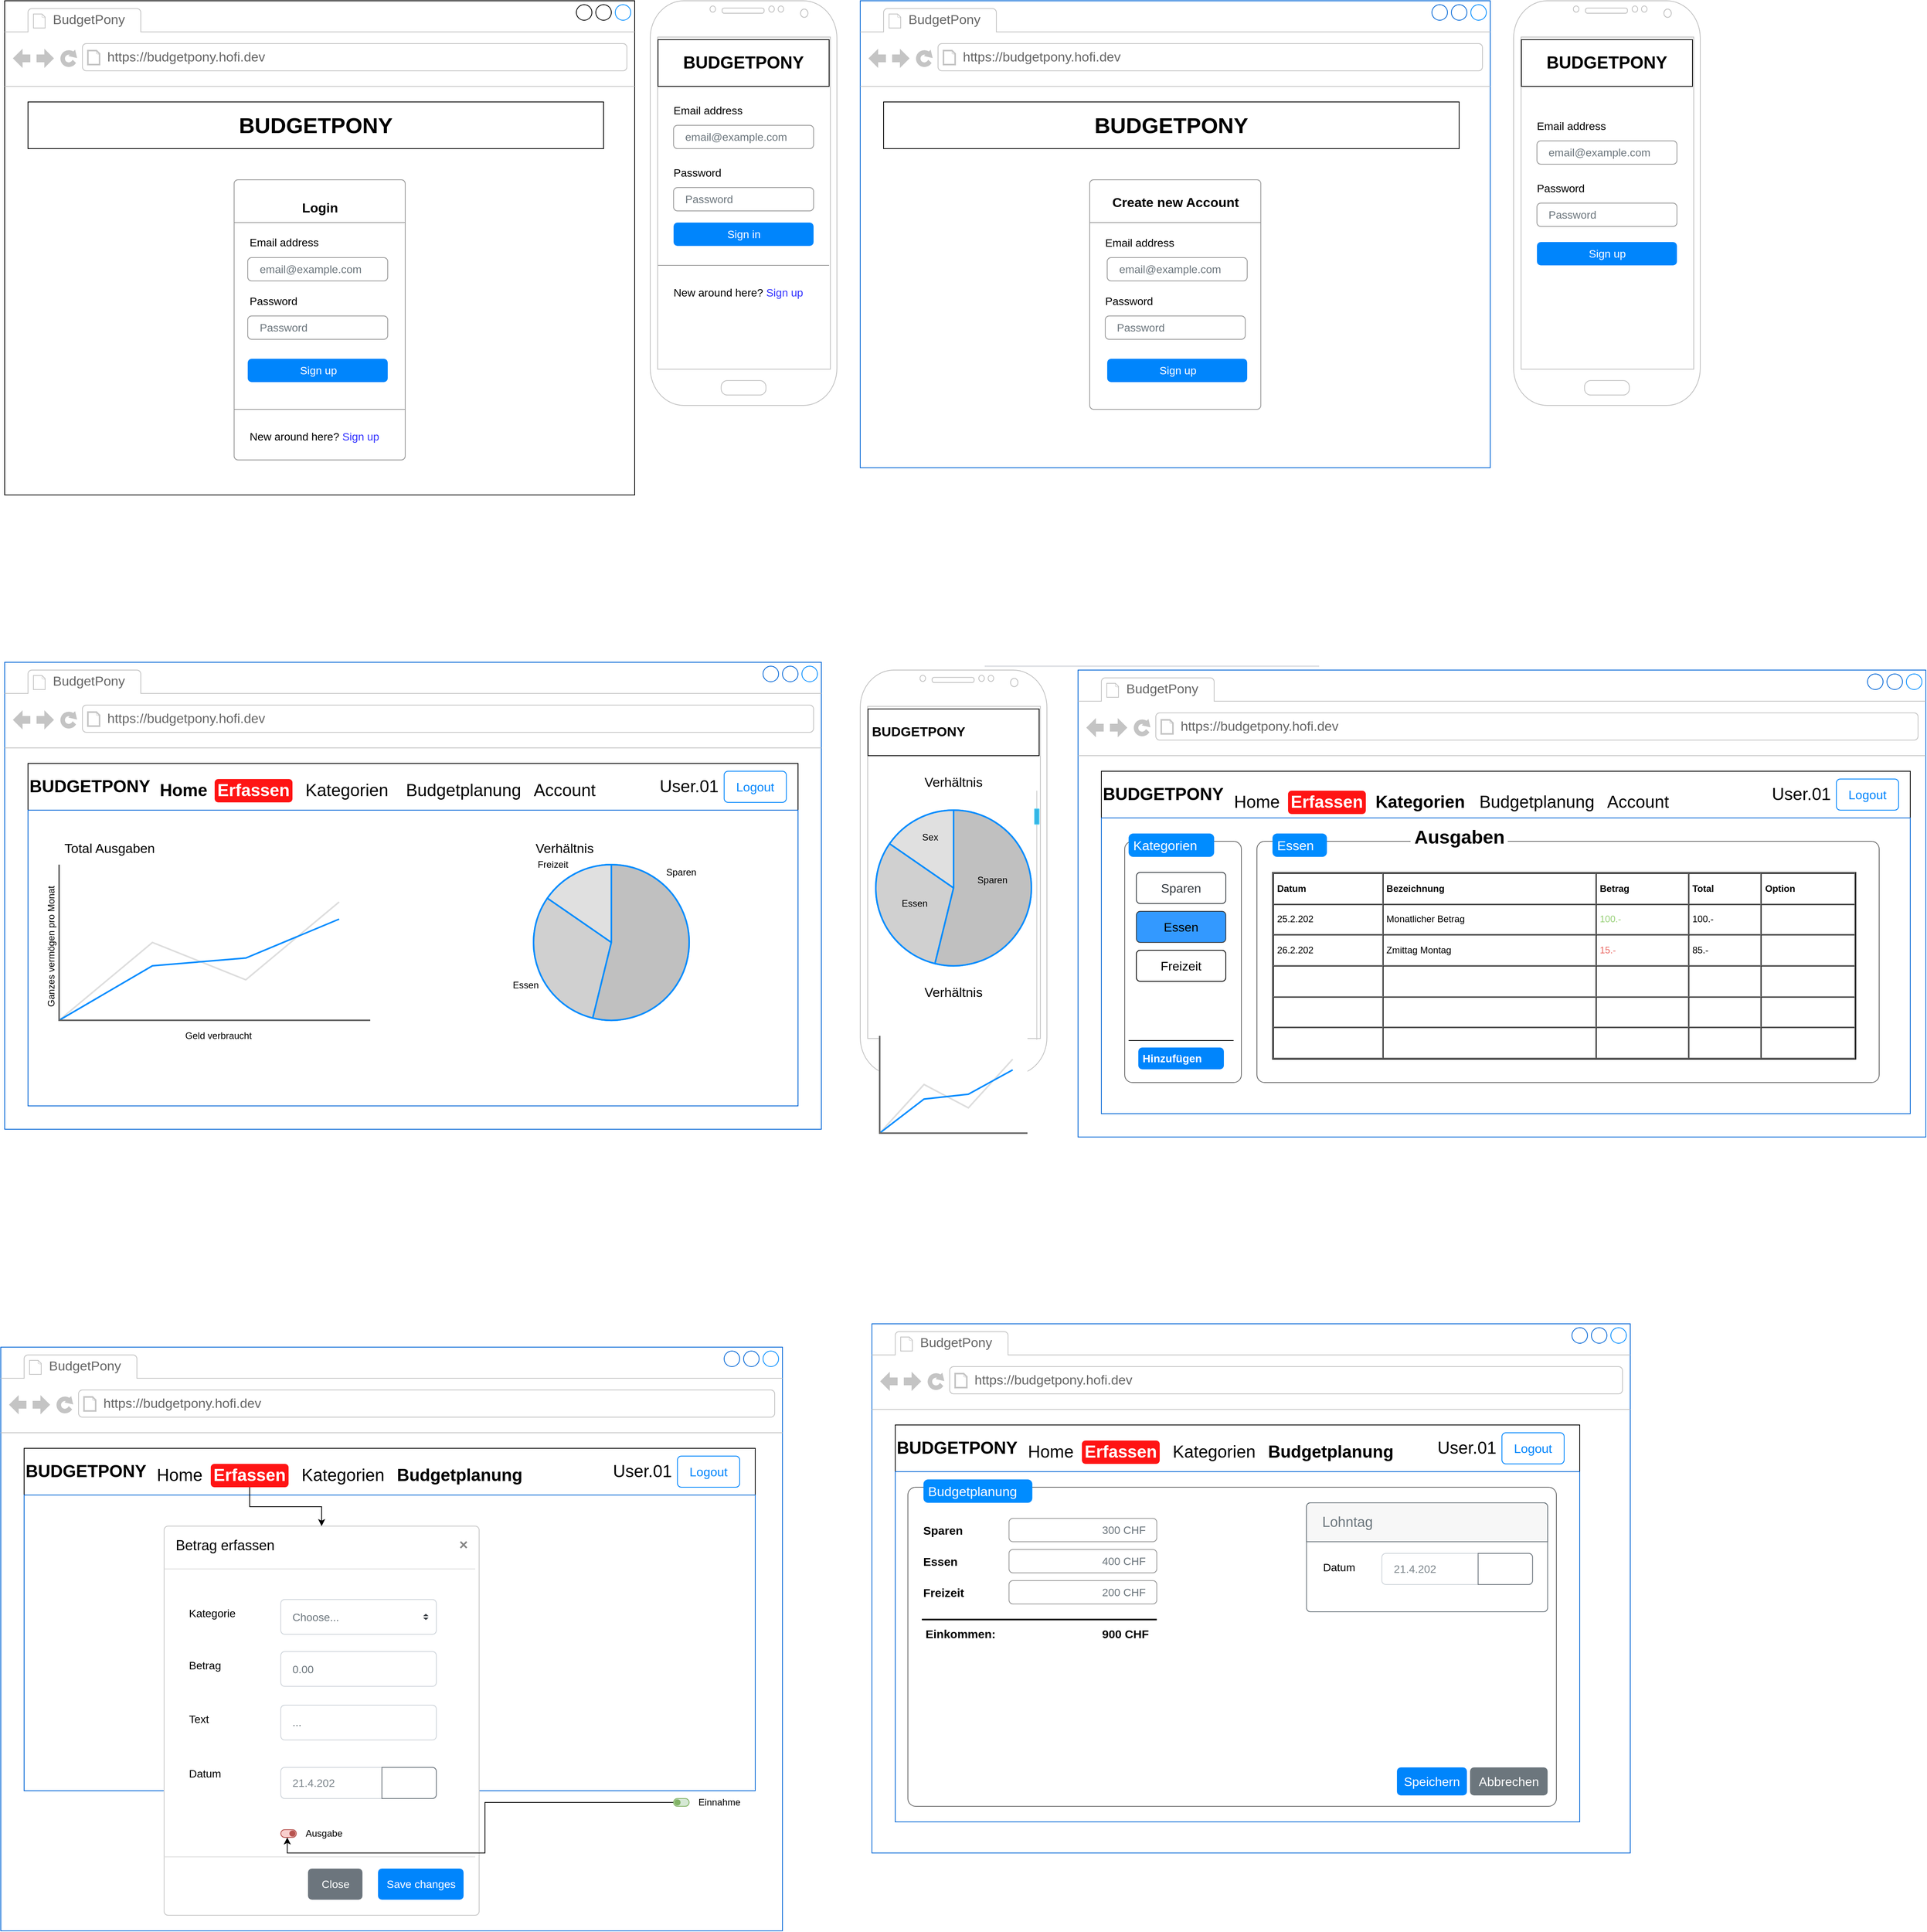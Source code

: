 <mxfile version="13.0.0" type="device"><diagram name="Page-1" id="03018318-947c-dd8e-b7a3-06fadd420f32"><mxGraphModel dx="2370" dy="1270" grid="1" gridSize="10" guides="1" tooltips="1" connect="1" arrows="1" fold="1" page="1" pageScale="1" pageWidth="1100" pageHeight="850" background="#ffffff" math="0" shadow="0"><root><mxCell id="0"/><mxCell id="1" parent="0"/><mxCell id="VhNIxR1jU9hphdMI_tLj-115" value="" style="rounded=0;whiteSpace=wrap;html=1;labelBackgroundColor=none;strokeColor=none;strokeWidth=1;fillColor=#ffffff;fontSize=17;fontColor=#FFFFFF;" parent="1" vertex="1"><mxGeometry x="1120" y="990" width="220" height="520" as="geometry"/></mxCell><mxCell id="1-Ii1eOhy0676T5bW0Jw-1" value="" style="strokeWidth=1;shadow=0;dashed=0;align=center;html=1;shape=mxgraph.mockup.containers.browserWindow;rSize=0;strokeColor=#000000;strokeColor2=#008cff;strokeColor3=#c4c4c4;mainText=,;recursiveResize=0;fillColor=none;" parent="1" vertex="1"><mxGeometry x="10" y="20" width="810" height="635" as="geometry"/></mxCell><mxCell id="1-Ii1eOhy0676T5bW0Jw-2" value="BudgetPony" style="strokeWidth=1;shadow=0;dashed=0;align=center;html=1;shape=mxgraph.mockup.containers.anchor;fontSize=17;fontColor=#666666;align=left;" parent="1-Ii1eOhy0676T5bW0Jw-1" vertex="1"><mxGeometry x="60" y="12" width="110" height="26" as="geometry"/></mxCell><mxCell id="1-Ii1eOhy0676T5bW0Jw-3" value="https://budgetpony.hofi.dev" style="strokeWidth=1;shadow=0;dashed=0;align=center;html=1;shape=mxgraph.mockup.containers.anchor;rSize=0;fontSize=17;fontColor=#666666;align=left;" parent="1-Ii1eOhy0676T5bW0Jw-1" vertex="1"><mxGeometry x="130" y="60" width="250" height="26" as="geometry"/></mxCell><mxCell id="1-Ii1eOhy0676T5bW0Jw-4" value="&lt;b&gt;&lt;font style=&quot;font-size: 28px&quot;&gt;BUDGETPONY&lt;/font&gt;&lt;/b&gt;" style="rounded=0;whiteSpace=wrap;html=1;" parent="1-Ii1eOhy0676T5bW0Jw-1" vertex="1"><mxGeometry x="30" y="130" width="740" height="60" as="geometry"/></mxCell><mxCell id="m0FrlB4uWdQRllzGkns8-26" value="" style="html=1;shadow=0;dashed=0;shape=mxgraph.bootstrap.rrect;rSize=5;fillColor=#ffffff;strokeColor=#999999;" parent="1-Ii1eOhy0676T5bW0Jw-1" vertex="1"><mxGeometry x="295" y="230" width="220" height="360" as="geometry"/></mxCell><mxCell id="m0FrlB4uWdQRllzGkns8-27" value="Email address" style="fillColor=none;strokeColor=none;align=left;spacing=20;fontSize=14;" parent="m0FrlB4uWdQRllzGkns8-26" vertex="1"><mxGeometry width="220" height="40" relative="1" as="geometry"><mxPoint y="59.32" as="offset"/></mxGeometry></mxCell><mxCell id="m0FrlB4uWdQRllzGkns8-28" value="email@example.com" style="html=1;shadow=0;dashed=0;shape=mxgraph.bootstrap.rrect;rSize=5;fillColor=none;strokeColor=#999999;align=left;spacing=15;fontSize=14;fontColor=#6C767D;" parent="m0FrlB4uWdQRllzGkns8-26" vertex="1"><mxGeometry width="180" height="30" relative="1" as="geometry"><mxPoint x="17.5" y="100" as="offset"/></mxGeometry></mxCell><mxCell id="m0FrlB4uWdQRllzGkns8-29" value="Password" style="fillColor=none;strokeColor=none;align=left;spacing=20;fontSize=14;" parent="m0FrlB4uWdQRllzGkns8-26" vertex="1"><mxGeometry width="220" height="40" relative="1" as="geometry"><mxPoint y="135" as="offset"/></mxGeometry></mxCell><mxCell id="m0FrlB4uWdQRllzGkns8-30" value="Password" style="html=1;shadow=0;dashed=0;shape=mxgraph.bootstrap.rrect;rSize=5;fillColor=none;strokeColor=#999999;align=left;spacing=15;fontSize=14;fontColor=#6C767D;" parent="m0FrlB4uWdQRllzGkns8-26" vertex="1"><mxGeometry width="180" height="30" relative="1" as="geometry"><mxPoint x="17.5" y="175" as="offset"/></mxGeometry></mxCell><mxCell id="m0FrlB4uWdQRllzGkns8-31" value="Sign up" style="html=1;shadow=0;dashed=0;shape=mxgraph.bootstrap.rrect;rSize=5;fillColor=#0085FC;strokeColor=none;align=center;fontSize=14;fontColor=#FFFFFF;" parent="m0FrlB4uWdQRllzGkns8-26" vertex="1"><mxGeometry width="180" height="30" relative="1" as="geometry"><mxPoint x="17.5" y="230" as="offset"/></mxGeometry></mxCell><mxCell id="m0FrlB4uWdQRllzGkns8-32" value="" style="shape=line;strokeColor=#999999;perimeter=none;resizeWidth=1;" parent="m0FrlB4uWdQRllzGkns8-26" vertex="1"><mxGeometry width="220" height="10" relative="1" as="geometry"><mxPoint y="50" as="offset"/></mxGeometry></mxCell><mxCell id="m0FrlB4uWdQRllzGkns8-33" value="&lt;b&gt;&lt;font style=&quot;font-size: 17px&quot;&gt;Login&lt;/font&gt;&lt;/b&gt;" style="text;html=1;strokeColor=none;fillColor=none;align=center;verticalAlign=middle;whiteSpace=wrap;rounded=0;" parent="m0FrlB4uWdQRllzGkns8-26" vertex="1"><mxGeometry x="22.5" y="12.203" width="175" height="48.814" as="geometry"/></mxCell><mxCell id="m0FrlB4uWdQRllzGkns8-34" value="" style="shape=line;strokeColor=#999999;perimeter=none;resizeWidth=1;" parent="m0FrlB4uWdQRllzGkns8-26" vertex="1"><mxGeometry y="290" width="220" height="10.0" as="geometry"><mxPoint y="225" as="offset"/></mxGeometry></mxCell><mxCell id="m0FrlB4uWdQRllzGkns8-38" value="New around here? &lt;font color=&quot;#3333ff&quot;&gt;Sign up&lt;/font&gt;" style="html=1;fillColor=none;strokeColor=none;align=left;spacing=20;fontSize=14;" parent="m0FrlB4uWdQRllzGkns8-26" vertex="1"><mxGeometry width="220" height="60" relative="1" as="geometry"><mxPoint y="300" as="offset"/></mxGeometry></mxCell><mxCell id="ps55uXrFZHVcX2Wm8qSD-21" value="" style="strokeWidth=1;shadow=0;dashed=0;align=center;html=1;shape=mxgraph.mockup.containers.browserWindow;rSize=0;strokeColor=#0366d6;strokeColor2=#008cff;strokeColor3=#c4c4c4;mainText=,;recursiveResize=0;" parent="1" vertex="1"><mxGeometry x="1110" y="20" width="810" height="600" as="geometry"/></mxCell><mxCell id="ps55uXrFZHVcX2Wm8qSD-22" value="BudgetPony" style="strokeWidth=1;shadow=0;dashed=0;align=center;html=1;shape=mxgraph.mockup.containers.anchor;fontSize=17;fontColor=#666666;align=left;" parent="ps55uXrFZHVcX2Wm8qSD-21" vertex="1"><mxGeometry x="60" y="12" width="110" height="26" as="geometry"/></mxCell><mxCell id="ps55uXrFZHVcX2Wm8qSD-23" value="https://budgetpony.hofi.dev" style="strokeWidth=1;shadow=0;dashed=0;align=center;html=1;shape=mxgraph.mockup.containers.anchor;rSize=0;fontSize=17;fontColor=#666666;align=left;" parent="ps55uXrFZHVcX2Wm8qSD-21" vertex="1"><mxGeometry x="130" y="60" width="250" height="26" as="geometry"/></mxCell><mxCell id="ps55uXrFZHVcX2Wm8qSD-24" value="&lt;b&gt;&lt;font style=&quot;font-size: 28px&quot;&gt;BUDGETPONY&lt;/font&gt;&lt;/b&gt;" style="rounded=0;whiteSpace=wrap;html=1;" parent="ps55uXrFZHVcX2Wm8qSD-21" vertex="1"><mxGeometry x="30" y="130" width="740" height="60" as="geometry"/></mxCell><mxCell id="ps55uXrFZHVcX2Wm8qSD-25" value="" style="html=1;shadow=0;dashed=0;shape=mxgraph.bootstrap.rrect;rSize=5;fillColor=#ffffff;strokeColor=#999999;" parent="ps55uXrFZHVcX2Wm8qSD-21" vertex="1"><mxGeometry x="295" y="230" width="220" height="295" as="geometry"/></mxCell><mxCell id="ps55uXrFZHVcX2Wm8qSD-26" value="Email address" style="fillColor=none;strokeColor=none;align=left;spacing=20;fontSize=14;" parent="ps55uXrFZHVcX2Wm8qSD-25" vertex="1"><mxGeometry width="220" height="40" relative="1" as="geometry"><mxPoint y="60" as="offset"/></mxGeometry></mxCell><mxCell id="ps55uXrFZHVcX2Wm8qSD-27" value="email@example.com" style="html=1;shadow=0;dashed=0;shape=mxgraph.bootstrap.rrect;rSize=5;fillColor=none;strokeColor=#999999;align=left;spacing=15;fontSize=14;fontColor=#6C767D;" parent="ps55uXrFZHVcX2Wm8qSD-25" vertex="1"><mxGeometry width="180" height="30" relative="1" as="geometry"><mxPoint x="22.5" y="100" as="offset"/></mxGeometry></mxCell><mxCell id="ps55uXrFZHVcX2Wm8qSD-28" value="Password" style="fillColor=none;strokeColor=none;align=left;spacing=20;fontSize=14;" parent="ps55uXrFZHVcX2Wm8qSD-25" vertex="1"><mxGeometry width="220" height="40" relative="1" as="geometry"><mxPoint y="135" as="offset"/></mxGeometry></mxCell><mxCell id="ps55uXrFZHVcX2Wm8qSD-29" value="Password" style="html=1;shadow=0;dashed=0;shape=mxgraph.bootstrap.rrect;rSize=5;fillColor=none;strokeColor=#999999;align=left;spacing=15;fontSize=14;fontColor=#6C767D;" parent="ps55uXrFZHVcX2Wm8qSD-25" vertex="1"><mxGeometry width="180" height="30" relative="1" as="geometry"><mxPoint x="20" y="175" as="offset"/></mxGeometry></mxCell><mxCell id="ps55uXrFZHVcX2Wm8qSD-30" value="Sign up" style="html=1;shadow=0;dashed=0;shape=mxgraph.bootstrap.rrect;rSize=5;fillColor=#0085FC;strokeColor=none;align=center;fontSize=14;fontColor=#FFFFFF;" parent="ps55uXrFZHVcX2Wm8qSD-25" vertex="1"><mxGeometry width="180" height="30" relative="1" as="geometry"><mxPoint x="22.5" y="230" as="offset"/></mxGeometry></mxCell><mxCell id="ps55uXrFZHVcX2Wm8qSD-31" value="" style="shape=line;strokeColor=#999999;perimeter=none;resizeWidth=1;" parent="ps55uXrFZHVcX2Wm8qSD-25" vertex="1"><mxGeometry width="220" height="10" relative="1" as="geometry"><mxPoint y="50" as="offset"/></mxGeometry></mxCell><mxCell id="ps55uXrFZHVcX2Wm8qSD-41" value="&lt;b&gt;&lt;font style=&quot;font-size: 17px&quot;&gt;Create new Account&lt;/font&gt;&lt;/b&gt;" style="text;html=1;strokeColor=none;fillColor=none;align=center;verticalAlign=middle;whiteSpace=wrap;rounded=0;" parent="ps55uXrFZHVcX2Wm8qSD-25" vertex="1"><mxGeometry x="22.5" y="10" width="175" height="40" as="geometry"/></mxCell><mxCell id="m0FrlB4uWdQRllzGkns8-2" value="" style="verticalLabelPosition=bottom;verticalAlign=top;html=1;shadow=0;dashed=0;strokeWidth=1;shape=mxgraph.android.phone2;strokeColor=#c0c0c0;" parent="1" vertex="1"><mxGeometry x="840" y="20" width="240" height="520" as="geometry"/></mxCell><mxCell id="m0FrlB4uWdQRllzGkns8-3" value="" style="html=1;shadow=0;dashed=0;shape=mxgraph.bootstrap.rrect;rSize=5;fillColor=none;strokeColor=none;" parent="1" vertex="1"><mxGeometry x="850" y="130" width="220" height="295" as="geometry"/></mxCell><mxCell id="m0FrlB4uWdQRllzGkns8-4" value="Email address" style="fillColor=none;strokeColor=none;align=left;spacing=20;fontSize=14;" parent="m0FrlB4uWdQRllzGkns8-3" vertex="1"><mxGeometry width="220" height="40" relative="1" as="geometry"><mxPoint y="10" as="offset"/></mxGeometry></mxCell><mxCell id="m0FrlB4uWdQRllzGkns8-5" value="email@example.com" style="html=1;shadow=0;dashed=0;shape=mxgraph.bootstrap.rrect;rSize=5;fillColor=none;strokeColor=#999999;align=left;spacing=15;fontSize=14;fontColor=#6C767D;" parent="m0FrlB4uWdQRllzGkns8-3" vertex="1"><mxGeometry width="180" height="30" relative="1" as="geometry"><mxPoint x="20" y="50" as="offset"/></mxGeometry></mxCell><mxCell id="m0FrlB4uWdQRllzGkns8-6" value="Password" style="fillColor=none;strokeColor=none;align=left;spacing=20;fontSize=14;" parent="m0FrlB4uWdQRllzGkns8-3" vertex="1"><mxGeometry width="220" height="40" relative="1" as="geometry"><mxPoint y="90" as="offset"/></mxGeometry></mxCell><mxCell id="m0FrlB4uWdQRllzGkns8-7" value="Password" style="html=1;shadow=0;dashed=0;shape=mxgraph.bootstrap.rrect;rSize=5;fillColor=none;strokeColor=#999999;align=left;spacing=15;fontSize=14;fontColor=#6C767D;" parent="m0FrlB4uWdQRllzGkns8-3" vertex="1"><mxGeometry width="180" height="30" relative="1" as="geometry"><mxPoint x="20" y="130" as="offset"/></mxGeometry></mxCell><mxCell id="m0FrlB4uWdQRllzGkns8-8" value="Sign in" style="html=1;shadow=0;dashed=0;shape=mxgraph.bootstrap.rrect;rSize=5;fillColor=#0085FC;strokeColor=none;align=center;fontSize=14;fontColor=#FFFFFF;" parent="m0FrlB4uWdQRllzGkns8-3" vertex="1"><mxGeometry width="180" height="30" relative="1" as="geometry"><mxPoint x="20" y="175" as="offset"/></mxGeometry></mxCell><mxCell id="m0FrlB4uWdQRllzGkns8-9" value="" style="shape=line;strokeColor=#999999;perimeter=none;resizeWidth=1;" parent="m0FrlB4uWdQRllzGkns8-3" vertex="1"><mxGeometry width="220" height="10" relative="1" as="geometry"><mxPoint y="225" as="offset"/></mxGeometry></mxCell><mxCell id="m0FrlB4uWdQRllzGkns8-10" value="New around here? &lt;font color=&quot;#3333ff&quot;&gt;Sign up&lt;/font&gt;" style="html=1;fillColor=none;strokeColor=none;align=left;spacing=20;fontSize=14;" parent="m0FrlB4uWdQRllzGkns8-3" vertex="1"><mxGeometry width="220" height="60" relative="1" as="geometry"><mxPoint y="235" as="offset"/></mxGeometry></mxCell><mxCell id="m0FrlB4uWdQRllzGkns8-11" value="&lt;b style=&quot;font-size: 22px;&quot;&gt;&lt;font style=&quot;font-size: 22px;&quot;&gt;BUDGETPONY&lt;/font&gt;&lt;/b&gt;" style="rounded=0;whiteSpace=wrap;html=1;fontSize=22;" parent="1" vertex="1"><mxGeometry x="850" y="70" width="220" height="60" as="geometry"/></mxCell><mxCell id="m0FrlB4uWdQRllzGkns8-12" value="" style="verticalLabelPosition=bottom;verticalAlign=top;html=1;shadow=0;dashed=0;strokeWidth=1;shape=mxgraph.android.phone2;strokeColor=#c0c0c0;" parent="1" vertex="1"><mxGeometry x="1950" y="20" width="240" height="520" as="geometry"/></mxCell><mxCell id="m0FrlB4uWdQRllzGkns8-13" value="" style="html=1;shadow=0;dashed=0;shape=mxgraph.bootstrap.rrect;rSize=5;fillColor=none;strokeColor=none;" parent="1" vertex="1"><mxGeometry x="1960" y="150" width="220" height="295" as="geometry"/></mxCell><mxCell id="m0FrlB4uWdQRllzGkns8-14" value="Email address" style="fillColor=none;strokeColor=none;align=left;spacing=20;fontSize=14;" parent="m0FrlB4uWdQRllzGkns8-13" vertex="1"><mxGeometry width="220" height="40" relative="1" as="geometry"><mxPoint y="10" as="offset"/></mxGeometry></mxCell><mxCell id="m0FrlB4uWdQRllzGkns8-15" value="email@example.com" style="html=1;shadow=0;dashed=0;shape=mxgraph.bootstrap.rrect;rSize=5;fillColor=none;strokeColor=#999999;align=left;spacing=15;fontSize=14;fontColor=#6C767D;" parent="m0FrlB4uWdQRllzGkns8-13" vertex="1"><mxGeometry width="180" height="30" relative="1" as="geometry"><mxPoint x="20" y="50" as="offset"/></mxGeometry></mxCell><mxCell id="m0FrlB4uWdQRllzGkns8-16" value="Password" style="fillColor=none;strokeColor=none;align=left;spacing=20;fontSize=14;" parent="m0FrlB4uWdQRllzGkns8-13" vertex="1"><mxGeometry width="220" height="40" relative="1" as="geometry"><mxPoint y="90" as="offset"/></mxGeometry></mxCell><mxCell id="m0FrlB4uWdQRllzGkns8-17" value="Password" style="html=1;shadow=0;dashed=0;shape=mxgraph.bootstrap.rrect;rSize=5;fillColor=none;strokeColor=#999999;align=left;spacing=15;fontSize=14;fontColor=#6C767D;" parent="m0FrlB4uWdQRllzGkns8-13" vertex="1"><mxGeometry width="180" height="30" relative="1" as="geometry"><mxPoint x="20" y="130" as="offset"/></mxGeometry></mxCell><mxCell id="m0FrlB4uWdQRllzGkns8-22" value="Sign up" style="html=1;shadow=0;dashed=0;shape=mxgraph.bootstrap.rrect;rSize=5;fillColor=#0085FC;strokeColor=none;align=center;fontSize=14;fontColor=#FFFFFF;" parent="m0FrlB4uWdQRllzGkns8-13" vertex="1"><mxGeometry width="180" height="30" relative="1" as="geometry"><mxPoint x="20" y="180" as="offset"/></mxGeometry></mxCell><mxCell id="m0FrlB4uWdQRllzGkns8-21" value="&lt;b style=&quot;font-size: 22px;&quot;&gt;&lt;font style=&quot;font-size: 22px;&quot;&gt;BUDGETPONY&lt;/font&gt;&lt;/b&gt;" style="rounded=0;whiteSpace=wrap;html=1;fontSize=22;" parent="1" vertex="1"><mxGeometry x="1960" y="70" width="220" height="60" as="geometry"/></mxCell><mxCell id="ps55uXrFZHVcX2Wm8qSD-54" value="" style="strokeWidth=1;shadow=0;dashed=0;align=right;html=1;shape=mxgraph.mockup.containers.browserWindow;rSize=0;strokeColor=#0366d6;strokeColor2=#008cff;strokeColor3=#c4c4c4;mainText=,;recursiveResize=0;labelPosition=left;verticalLabelPosition=middle;verticalAlign=middle;" parent="1" vertex="1"><mxGeometry x="10" y="870" width="1050" height="600" as="geometry"/></mxCell><mxCell id="ps55uXrFZHVcX2Wm8qSD-55" value="BudgetPony" style="strokeWidth=1;shadow=0;dashed=0;align=center;html=1;shape=mxgraph.mockup.containers.anchor;fontSize=17;fontColor=#666666;align=left;" parent="ps55uXrFZHVcX2Wm8qSD-54" vertex="1"><mxGeometry x="60" y="12" width="110" height="26" as="geometry"/></mxCell><mxCell id="ps55uXrFZHVcX2Wm8qSD-56" value="https://budgetpony.hofi.dev" style="strokeWidth=1;shadow=0;dashed=0;align=center;html=1;shape=mxgraph.mockup.containers.anchor;rSize=0;fontSize=17;fontColor=#666666;align=left;" parent="ps55uXrFZHVcX2Wm8qSD-54" vertex="1"><mxGeometry x="130" y="60" width="250" height="26" as="geometry"/></mxCell><mxCell id="ps55uXrFZHVcX2Wm8qSD-57" value="&lt;b style=&quot;font-size: 22px&quot;&gt;BUDGETPONY&lt;/b&gt;" style="rounded=0;whiteSpace=wrap;html=1;align=left;" parent="ps55uXrFZHVcX2Wm8qSD-54" vertex="1"><mxGeometry x="30" y="130" width="990" height="60" as="geometry"/></mxCell><mxCell id="ps55uXrFZHVcX2Wm8qSD-68" value="" style="rounded=0;whiteSpace=wrap;html=1;strokeColor=#0366d6;" parent="ps55uXrFZHVcX2Wm8qSD-54" vertex="1"><mxGeometry x="30" y="190" width="990" height="380" as="geometry"/></mxCell><mxCell id="ps55uXrFZHVcX2Wm8qSD-70" value="" style="verticalLabelPosition=bottom;shadow=0;dashed=0;align=center;html=1;verticalAlign=top;strokeWidth=1;shape=mxgraph.mockup.graphics.pieChart;strokeColor=#008cff;parts=10,20,35;partColors=#e0e0e0,#d0d0d0,#c0c0c0,#b0b0b0,#a0a0a0;strokeWidth=2;fillColor=none;" parent="ps55uXrFZHVcX2Wm8qSD-54" vertex="1"><mxGeometry x="680" y="260" width="200" height="200" as="geometry"/></mxCell><mxCell id="VhNIxR1jU9hphdMI_tLj-2" value="" style="verticalLabelPosition=bottom;shadow=0;dashed=0;align=center;html=1;verticalAlign=top;strokeWidth=1;shape=mxgraph.mockup.graphics.lineChart;strokeColor=none;strokeColor2=#666666;strokeColor3=#008cff;strokeColor4=#dddddd;" parent="ps55uXrFZHVcX2Wm8qSD-54" vertex="1"><mxGeometry x="70" y="260" width="400" height="200" as="geometry"/></mxCell><mxCell id="VhNIxR1jU9hphdMI_tLj-3" value="Ganzes vermögen pro Monat" style="text;html=1;strokeColor=none;fillColor=none;align=center;verticalAlign=middle;whiteSpace=wrap;rounded=0;rotation=-90;" parent="ps55uXrFZHVcX2Wm8qSD-54" vertex="1"><mxGeometry x="-35" y="355" width="190" height="20" as="geometry"/></mxCell><mxCell id="VhNIxR1jU9hphdMI_tLj-4" value="Geld verbraucht" style="text;html=1;strokeColor=none;fillColor=none;align=center;verticalAlign=middle;whiteSpace=wrap;rounded=0;" parent="ps55uXrFZHVcX2Wm8qSD-54" vertex="1"><mxGeometry x="130" y="470" width="290" height="20" as="geometry"/></mxCell><mxCell id="VhNIxR1jU9hphdMI_tLj-6" value="Essen" style="text;html=1;strokeColor=none;fillColor=none;align=center;verticalAlign=middle;whiteSpace=wrap;rounded=0;" parent="ps55uXrFZHVcX2Wm8qSD-54" vertex="1"><mxGeometry x="650" y="405" width="40" height="20" as="geometry"/></mxCell><mxCell id="VhNIxR1jU9hphdMI_tLj-7" value="Freizeit" style="text;html=1;strokeColor=none;fillColor=none;align=center;verticalAlign=middle;whiteSpace=wrap;rounded=0;" parent="ps55uXrFZHVcX2Wm8qSD-54" vertex="1"><mxGeometry x="685" y="250" width="40" height="20" as="geometry"/></mxCell><mxCell id="VhNIxR1jU9hphdMI_tLj-5" value="Sparen" style="text;html=1;strokeColor=none;fillColor=none;align=center;verticalAlign=middle;whiteSpace=wrap;rounded=0;" parent="ps55uXrFZHVcX2Wm8qSD-54" vertex="1"><mxGeometry x="850" y="260" width="40" height="20" as="geometry"/></mxCell><mxCell id="ps55uXrFZHVcX2Wm8qSD-231" value="&lt;span&gt;Kategorien&lt;/span&gt;" style="text;html=1;align=center;verticalAlign=middle;whiteSpace=wrap;rounded=0;fontSize=22;labelPosition=center;verticalLabelPosition=middle;fontStyle=0" parent="ps55uXrFZHVcX2Wm8qSD-54" vertex="1"><mxGeometry x="420" y="155" width="40" height="20" as="geometry"/></mxCell><mxCell id="ps55uXrFZHVcX2Wm8qSD-232" value="Budgetplanung" style="text;html=1;strokeColor=none;fillColor=none;align=center;verticalAlign=middle;whiteSpace=wrap;rounded=0;fontSize=22;labelPosition=center;verticalLabelPosition=middle;" parent="ps55uXrFZHVcX2Wm8qSD-54" vertex="1"><mxGeometry x="570" y="155" width="40" height="20" as="geometry"/></mxCell><mxCell id="ps55uXrFZHVcX2Wm8qSD-233" value="Account" style="text;html=1;strokeColor=none;fillColor=none;align=center;verticalAlign=middle;whiteSpace=wrap;rounded=0;fontSize=22;labelPosition=center;verticalLabelPosition=middle;" parent="ps55uXrFZHVcX2Wm8qSD-54" vertex="1"><mxGeometry x="700" y="155" width="40" height="20" as="geometry"/></mxCell><mxCell id="ps55uXrFZHVcX2Wm8qSD-234" value="&lt;b&gt;Erfassen&lt;/b&gt;" style="text;html=1;align=center;verticalAlign=middle;whiteSpace=wrap;rounded=1;fontSize=22;labelPosition=center;verticalLabelPosition=middle;labelBackgroundColor=none;labelBorderColor=none;strokeColor=none;perimeterSpacing=0;strokeWidth=1;fontColor=#FFFFFF;fillColor=#FF1414;" parent="ps55uXrFZHVcX2Wm8qSD-54" vertex="1"><mxGeometry x="270" y="150" width="100" height="30" as="geometry"/></mxCell><mxCell id="ps55uXrFZHVcX2Wm8qSD-235" value="Home" style="text;html=1;strokeColor=none;fillColor=none;align=center;verticalAlign=middle;whiteSpace=wrap;rounded=0;fontSize=22;labelPosition=center;verticalLabelPosition=middle;fontStyle=1" parent="ps55uXrFZHVcX2Wm8qSD-54" vertex="1"><mxGeometry x="210" y="155" width="40" height="20" as="geometry"/></mxCell><mxCell id="VhNIxR1jU9hphdMI_tLj-92" value="&lt;font color=&quot;#000000&quot;&gt;Total Ausgaben&lt;/font&gt;" style="text;html=1;strokeColor=none;fillColor=none;align=center;verticalAlign=middle;whiteSpace=wrap;rounded=0;labelBackgroundColor=none;fontSize=17;fontColor=#FFFFFF;labelPosition=center;verticalLabelPosition=middle;" parent="ps55uXrFZHVcX2Wm8qSD-54" vertex="1"><mxGeometry x="70" y="230" width="130" height="20" as="geometry"/></mxCell><mxCell id="VhNIxR1jU9hphdMI_tLj-93" value="&lt;font color=&quot;#000000&quot;&gt;Verhältnis&lt;/font&gt;" style="text;html=1;strokeColor=none;fillColor=none;align=center;verticalAlign=middle;whiteSpace=wrap;rounded=0;labelBackgroundColor=none;fontSize=17;fontColor=#FFFFFF;labelPosition=center;verticalLabelPosition=middle;" parent="ps55uXrFZHVcX2Wm8qSD-54" vertex="1"><mxGeometry x="680" y="230" width="80" height="20" as="geometry"/></mxCell><mxCell id="VYO8_clC4ypU5g_ou9UG-196" value="User.01" style="text;html=1;strokeColor=none;fillColor=none;align=center;verticalAlign=middle;whiteSpace=wrap;rounded=0;fontSize=22;labelPosition=center;verticalLabelPosition=middle;" vertex="1" parent="ps55uXrFZHVcX2Wm8qSD-54"><mxGeometry x="860" y="150" width="40" height="20" as="geometry"/></mxCell><mxCell id="VYO8_clC4ypU5g_ou9UG-197" value="Logout" style="html=1;shadow=0;dashed=0;shape=mxgraph.bootstrap.rrect;rSize=5;strokeColor=#0085FC;strokeWidth=1;fillColor=none;fontColor=#0085FC;whiteSpace=wrap;align=center;verticalAlign=middle;spacingLeft=0;fontStyle=0;fontSize=16;spacing=5;" vertex="1" parent="ps55uXrFZHVcX2Wm8qSD-54"><mxGeometry x="925" y="140" width="80" height="40" as="geometry"/></mxCell><mxCell id="ps55uXrFZHVcX2Wm8qSD-73" value="" style="strokeWidth=1;shadow=0;dashed=0;align=right;html=1;shape=mxgraph.mockup.containers.browserWindow;rSize=0;strokeColor=#0366d6;strokeColor2=#008cff;strokeColor3=#c4c4c4;mainText=,;recursiveResize=0;labelPosition=left;verticalLabelPosition=middle;verticalAlign=middle;" parent="1" vertex="1"><mxGeometry x="1390" y="880" width="1090" height="600" as="geometry"/></mxCell><mxCell id="ps55uXrFZHVcX2Wm8qSD-74" value="BudgetPony" style="strokeWidth=1;shadow=0;dashed=0;align=center;html=1;shape=mxgraph.mockup.containers.anchor;fontSize=17;fontColor=#666666;align=left;" parent="ps55uXrFZHVcX2Wm8qSD-73" vertex="1"><mxGeometry x="60" y="12" width="110" height="26" as="geometry"/></mxCell><mxCell id="ps55uXrFZHVcX2Wm8qSD-75" value="https://budgetpony.hofi.dev" style="strokeWidth=1;shadow=0;dashed=0;align=center;html=1;shape=mxgraph.mockup.containers.anchor;rSize=0;fontSize=17;fontColor=#666666;align=left;" parent="ps55uXrFZHVcX2Wm8qSD-73" vertex="1"><mxGeometry x="130" y="60" width="250" height="26" as="geometry"/></mxCell><mxCell id="ps55uXrFZHVcX2Wm8qSD-76" value="&lt;b style=&quot;font-size: 22px;&quot;&gt;&lt;font style=&quot;font-size: 22px;&quot;&gt;BUDGETPONY&lt;/font&gt;&lt;/b&gt;" style="rounded=0;whiteSpace=wrap;html=1;align=left;fontSize=22;" parent="ps55uXrFZHVcX2Wm8qSD-73" vertex="1"><mxGeometry x="30" y="130" width="1040" height="60" as="geometry"/></mxCell><mxCell id="ps55uXrFZHVcX2Wm8qSD-77" value="" style="rounded=0;whiteSpace=wrap;html=1;strokeColor=#0366d6;" parent="ps55uXrFZHVcX2Wm8qSD-73" vertex="1"><mxGeometry x="30" y="190" width="1040" height="380" as="geometry"/></mxCell><mxCell id="ps55uXrFZHVcX2Wm8qSD-78" value="&lt;b&gt;Kategorien&lt;/b&gt;" style="text;html=1;align=center;verticalAlign=middle;whiteSpace=wrap;rounded=0;fontSize=22;labelPosition=center;verticalLabelPosition=middle;" parent="ps55uXrFZHVcX2Wm8qSD-73" vertex="1"><mxGeometry x="420" y="160" width="40" height="20" as="geometry"/></mxCell><mxCell id="ps55uXrFZHVcX2Wm8qSD-79" value="Budgetplanung" style="text;html=1;strokeColor=none;fillColor=none;align=center;verticalAlign=middle;whiteSpace=wrap;rounded=0;fontSize=22;labelPosition=center;verticalLabelPosition=middle;" parent="ps55uXrFZHVcX2Wm8qSD-73" vertex="1"><mxGeometry x="570" y="160" width="40" height="20" as="geometry"/></mxCell><mxCell id="ps55uXrFZHVcX2Wm8qSD-80" value="Account" style="text;html=1;strokeColor=none;fillColor=none;align=center;verticalAlign=middle;whiteSpace=wrap;rounded=0;fontSize=22;labelPosition=center;verticalLabelPosition=middle;" parent="ps55uXrFZHVcX2Wm8qSD-73" vertex="1"><mxGeometry x="700" y="160" width="40" height="20" as="geometry"/></mxCell><mxCell id="VhNIxR1jU9hphdMI_tLj-19" value="" style="shape=mxgraph.mockup.containers.marginRect;rectMarginTop=10;strokeColor=#666666;strokeWidth=1;dashed=0;rounded=1;arcSize=5;recursiveResize=0;" parent="ps55uXrFZHVcX2Wm8qSD-73" vertex="1"><mxGeometry x="60" y="210" width="150" height="320" as="geometry"/></mxCell><mxCell id="VhNIxR1jU9hphdMI_tLj-20" value="Kategorien" style="shape=rect;strokeColor=none;fillColor=#008cff;strokeWidth=1;dashed=0;rounded=1;arcSize=20;fontColor=#ffffff;fontSize=17;spacing=2;spacingTop=-2;align=left;autosize=1;spacingLeft=4;resizeWidth=0;resizeHeight=0;perimeter=none;" parent="VhNIxR1jU9hphdMI_tLj-19" vertex="1"><mxGeometry x="5" width="110" height="30" as="geometry"/></mxCell><mxCell id="VhNIxR1jU9hphdMI_tLj-32" value="Sparen" style="html=1;shadow=0;dashed=0;shape=mxgraph.bootstrap.rrect;rSize=5;strokeColor=#343A40;strokeWidth=1;fillColor=none;fontColor=#343A40;whiteSpace=wrap;align=center;verticalAlign=middle;spacingLeft=0;fontStyle=0;fontSize=16;spacing=5;" parent="VhNIxR1jU9hphdMI_tLj-19" vertex="1"><mxGeometry x="15" y="50" width="115" height="40" as="geometry"/></mxCell><mxCell id="VhNIxR1jU9hphdMI_tLj-33" value="Essen" style="html=1;shadow=0;dashed=0;shape=mxgraph.bootstrap.rrect;rSize=5;strokeColor=#36393d;strokeWidth=1;fillColor=#3399FF;whiteSpace=wrap;align=center;verticalAlign=middle;spacingLeft=0;fontStyle=0;fontSize=16;spacing=5;" parent="VhNIxR1jU9hphdMI_tLj-19" vertex="1"><mxGeometry x="15" y="100" width="115" height="40" as="geometry"/></mxCell><mxCell id="VhNIxR1jU9hphdMI_tLj-34" value="Freizeit" style="html=1;shadow=0;dashed=0;shape=mxgraph.bootstrap.rrect;rSize=5;strokeWidth=1;whiteSpace=wrap;align=center;verticalAlign=middle;spacingLeft=0;fontStyle=0;fontSize=16;spacing=5;" parent="VhNIxR1jU9hphdMI_tLj-19" vertex="1"><mxGeometry x="15" y="150" width="115" height="40" as="geometry"/></mxCell><mxCell id="VhNIxR1jU9hphdMI_tLj-21" value="Hinzufügen" style="html=1;shadow=0;dashed=0;shape=mxgraph.bootstrap.rrect;rSize=5;strokeColor=none;strokeWidth=1;fillColor=#0085FC;fontColor=#FFFFFF;whiteSpace=wrap;align=left;verticalAlign=middle;spacingLeft=0;fontStyle=1;fontSize=14;spacing=5;" parent="VhNIxR1jU9hphdMI_tLj-19" vertex="1"><mxGeometry x="17.5" y="275" width="110" height="28" as="geometry"/></mxCell><mxCell id="VYO8_clC4ypU5g_ou9UG-38" value="" style="line;strokeWidth=1;fillColor=none;align=left;verticalAlign=middle;spacingTop=-1;spacingLeft=3;spacingRight=3;rotatable=0;labelPosition=right;points=[];portConstraint=eastwest;fontSize=12;" vertex="1" parent="VhNIxR1jU9hphdMI_tLj-19"><mxGeometry x="5" y="262" width="135" height="8" as="geometry"/></mxCell><mxCell id="VhNIxR1jU9hphdMI_tLj-29" value="" style="shape=mxgraph.mockup.containers.marginRect;rectMarginTop=10;strokeColor=#666666;strokeWidth=1;dashed=0;rounded=1;arcSize=5;recursiveResize=0;" parent="ps55uXrFZHVcX2Wm8qSD-73" vertex="1"><mxGeometry x="230" y="210" width="800" height="320" as="geometry"/></mxCell><mxCell id="VhNIxR1jU9hphdMI_tLj-30" value="Essen" style="shape=rect;strokeColor=none;fillColor=#008cff;strokeWidth=1;dashed=0;rounded=1;arcSize=20;fontColor=#ffffff;fontSize=17;spacing=2;spacingTop=-2;align=left;autosize=1;spacingLeft=4;resizeWidth=0;resizeHeight=0;perimeter=none;" parent="VhNIxR1jU9hphdMI_tLj-29" vertex="1"><mxGeometry x="20" width="70" height="30" as="geometry"/></mxCell><mxCell id="zxYpVAVVUs0oxM-8iES8-7" value="&lt;table cellpadding=&quot;4&quot; cellspacing=&quot;0&quot; border=&quot;1&quot; style=&quot;font-size: 1em ; width: 100% ; height: 100%&quot;&gt;&lt;tbody&gt;&lt;tr&gt;&lt;th&gt;Datum&lt;/th&gt;&lt;th&gt;Bezeichnung&lt;/th&gt;&lt;td&gt;&lt;b&gt;Betrag&lt;/b&gt;&lt;/td&gt;&lt;td&gt;&lt;b&gt;Total&lt;/b&gt;&lt;/td&gt;&lt;td&gt;&lt;b&gt;Option&lt;/b&gt;&lt;/td&gt;&lt;/tr&gt;&lt;tr&gt;&lt;td&gt;25.2.202&lt;/td&gt;&lt;td&gt;Monatlicher Betrag&lt;/td&gt;&lt;td&gt;&lt;font color=&quot;#97d077&quot;&gt;100.-&lt;/font&gt;&lt;/td&gt;&lt;td&gt;100.-&lt;/td&gt;&lt;td&gt;&lt;span style=&quot;color: rgba(0 , 0 , 0 , 0) ; font-family: monospace ; font-size: 0px&quot;&gt;%3CmxGraphModel%3E%3Croot%3E%3CmxCell%20id%3D%220%22%2F%3E%3CmxCell%20id%3D%221%22%20parent%3D%220%22%2F%3E%3CmxCell%20id%3D%222%22%20value%3D%22%22%20style%3D%22shape%3Dimage%3Bhtml%3D1%3BverticalAlign%3Dtop%3BverticalLabelPosition%3Dbottom%3BlabelBackgroundColor%3D%23ffffff%3BimageAspect%3D0%3Baspect%3Dfixed%3Bimage%3Dhttps%3A%2F%2Fcdn4.iconfinder.com%2Fdata%2Ficons%2Fcommon-toolbar%2F36%2FDelete-2-128.png%3Brounded%3D0%3BstrokeColor%3D%23000000%3BstrokeWidth%3D1%3BfillColor%3D%23ffffff%3BfontSize%3D17%3BfontColor%3D%23FFFFFF%3B%22%20vertex%3D%221%22%20parent%3D%221%22%3E%3CmxGeometry%20x%3D%221870%22%20y%3D%221540.5%22%20width%3D%2219%22%20height%3D%2219%22%20as%3D%22geometry%22%2F%3E%3C%2FmxCell%3E%3C%2Froot%3E%3C%2FmxGraphModel%3E&lt;/span&gt;&lt;br&gt;&lt;/td&gt;&lt;/tr&gt;&lt;tr&gt;&lt;td&gt;26.2.202&lt;br&gt;&lt;/td&gt;&lt;td&gt;Zmittag Montag&lt;/td&gt;&lt;td&gt;&lt;font color=&quot;#ea6b66&quot;&gt;15.-&lt;/font&gt;&lt;/td&gt;&lt;td&gt;85.-&lt;/td&gt;&lt;td&gt;&lt;br&gt;&lt;/td&gt;&lt;/tr&gt;&lt;tr&gt;&lt;td&gt;&lt;br&gt;&lt;/td&gt;&lt;td&gt;&lt;br&gt;&lt;/td&gt;&lt;td&gt;&lt;br&gt;&lt;/td&gt;&lt;td&gt;&lt;br&gt;&lt;/td&gt;&lt;td&gt;&lt;br&gt;&lt;/td&gt;&lt;/tr&gt;&lt;tr&gt;&lt;td&gt;&lt;br&gt;&lt;/td&gt;&lt;td&gt;&lt;br&gt;&lt;/td&gt;&lt;td&gt;&lt;br&gt;&lt;/td&gt;&lt;td&gt;&lt;br&gt;&lt;/td&gt;&lt;td&gt;&lt;br&gt;&lt;/td&gt;&lt;/tr&gt;&lt;tr&gt;&lt;td&gt;&lt;br&gt;&lt;/td&gt;&lt;td&gt;&lt;br&gt;&lt;/td&gt;&lt;td&gt;&lt;br&gt;&lt;/td&gt;&lt;td&gt;&lt;br&gt;&lt;/td&gt;&lt;td&gt;&lt;br&gt;&lt;/td&gt;&lt;/tr&gt;&lt;/tbody&gt;&lt;/table&gt; " style="verticalAlign=top;align=left;overflow=fill;fontSize=12;fontFamily=Helvetica;html=1;rounded=0;glass=0;" parent="VhNIxR1jU9hphdMI_tLj-29" vertex="1"><mxGeometry x="20" y="50" width="750" height="240" as="geometry"/></mxCell><mxCell id="zxYpVAVVUs0oxM-8iES8-10" value="" style="shape=image;html=1;verticalAlign=top;verticalLabelPosition=bottom;labelBackgroundColor=#ffffff;imageAspect=0;aspect=fixed;image=https://cdn3.iconfinder.com/data/icons/wpzoom-developer-icon-set/500/90-128.png;rounded=0;glass=0;" parent="VhNIxR1jU9hphdMI_tLj-29" vertex="1"><mxGeometry x="670" y="100" width="20" height="20" as="geometry"/></mxCell><mxCell id="zxYpVAVVUs0oxM-8iES8-11" value="" style="shape=image;html=1;verticalAlign=top;verticalLabelPosition=bottom;labelBackgroundColor=#ffffff;imageAspect=0;aspect=fixed;image=https://cdn3.iconfinder.com/data/icons/wpzoom-developer-icon-set/500/90-128.png;rounded=0;glass=0;" parent="VhNIxR1jU9hphdMI_tLj-29" vertex="1"><mxGeometry x="670" y="140" width="20" height="20" as="geometry"/></mxCell><mxCell id="VhNIxR1jU9hphdMI_tLj-37" value="&lt;b&gt;Erfassen&lt;/b&gt;" style="text;html=1;align=center;verticalAlign=middle;whiteSpace=wrap;rounded=1;fontSize=22;labelPosition=center;verticalLabelPosition=middle;labelBackgroundColor=none;labelBorderColor=none;strokeColor=none;perimeterSpacing=0;strokeWidth=1;fontColor=#FFFFFF;fillColor=#FF1414;" parent="ps55uXrFZHVcX2Wm8qSD-73" vertex="1"><mxGeometry x="270" y="155" width="100" height="30" as="geometry"/></mxCell><mxCell id="VhNIxR1jU9hphdMI_tLj-38" value="Home" style="text;html=1;strokeColor=none;fillColor=none;align=center;verticalAlign=middle;whiteSpace=wrap;rounded=0;fontSize=22;labelPosition=center;verticalLabelPosition=middle;" parent="ps55uXrFZHVcX2Wm8qSD-73" vertex="1"><mxGeometry x="210" y="160" width="40" height="20" as="geometry"/></mxCell><mxCell id="zxYpVAVVUs0oxM-8iES8-14" value="Ausgaben" style="text;strokeColor=none;fillColor=#ffffff;html=1;fontSize=24;fontStyle=1;verticalAlign=middle;align=center;rounded=0;glass=0;" parent="ps55uXrFZHVcX2Wm8qSD-73" vertex="1"><mxGeometry x="427.5" y="200" width="125" height="30" as="geometry"/></mxCell><mxCell id="VYO8_clC4ypU5g_ou9UG-198" value="User.01" style="text;html=1;strokeColor=none;fillColor=none;align=center;verticalAlign=middle;whiteSpace=wrap;rounded=0;fontSize=22;labelPosition=center;verticalLabelPosition=middle;" vertex="1" parent="ps55uXrFZHVcX2Wm8qSD-73"><mxGeometry x="910" y="150" width="40" height="20" as="geometry"/></mxCell><mxCell id="VYO8_clC4ypU5g_ou9UG-199" value="Logout" style="html=1;shadow=0;dashed=0;shape=mxgraph.bootstrap.rrect;rSize=5;strokeColor=#0085FC;strokeWidth=1;fillColor=none;fontColor=#0085FC;whiteSpace=wrap;align=center;verticalAlign=middle;spacingLeft=0;fontStyle=0;fontSize=16;spacing=5;" vertex="1" parent="ps55uXrFZHVcX2Wm8qSD-73"><mxGeometry x="975" y="140" width="80" height="40" as="geometry"/></mxCell><mxCell id="ps55uXrFZHVcX2Wm8qSD-230" value="" style="shape=line;strokeWidth=2;html=1;strokeColor=#DFE1E5;resizeWidth=1;fillColor=none;" parent="1" vertex="1"><mxGeometry x="1270" y="870" width="430" height="10" as="geometry"/></mxCell><mxCell id="VhNIxR1jU9hphdMI_tLj-39" value="" style="verticalLabelPosition=bottom;verticalAlign=top;html=1;shadow=0;dashed=0;strokeWidth=1;shape=mxgraph.android.phone2;strokeColor=#c0c0c0;" parent="1" vertex="1"><mxGeometry x="1110" y="880" width="240" height="520" as="geometry"/></mxCell><mxCell id="VhNIxR1jU9hphdMI_tLj-48" value="&lt;b style=&quot;font-size: 17px&quot;&gt;&lt;font style=&quot;font-size: 17px&quot;&gt;BUDGETPONY&amp;nbsp; &amp;nbsp; &amp;nbsp; &amp;nbsp; &amp;nbsp; &amp;nbsp; &amp;nbsp; &amp;nbsp; &amp;nbsp; &amp;nbsp;&lt;/font&gt;&lt;/b&gt;" style="rounded=0;whiteSpace=wrap;html=1;fontSize=17;labelPosition=center;verticalLabelPosition=middle;align=center;verticalAlign=middle;" parent="1" vertex="1"><mxGeometry x="1120" y="930" width="220" height="60" as="geometry"/></mxCell><mxCell id="VhNIxR1jU9hphdMI_tLj-49" value="" style="shape=image;html=1;verticalAlign=top;verticalLabelPosition=bottom;labelBackgroundColor=#ffffff;imageAspect=0;aspect=fixed;image=https://cdn2.iconfinder.com/data/icons/flat-ui-icons-24-px/24/menu-24-128.png;rounded=1;strokeColor=#000000;strokeWidth=1;fillColor=#FF1414;fontSize=17;fontColor=#FFFFFF;" parent="1" vertex="1"><mxGeometry x="1280" y="940.5" width="39" height="39" as="geometry"/></mxCell><mxCell id="VhNIxR1jU9hphdMI_tLj-51" value="" style="verticalLabelPosition=bottom;shadow=0;dashed=0;align=center;html=1;verticalAlign=top;strokeWidth=1;shape=mxgraph.mockup.graphics.pieChart;strokeColor=#008cff;parts=10,20,35;partColors=#e0e0e0,#d0d0d0,#c0c0c0,#b0b0b0,#a0a0a0;strokeWidth=2;fillColor=none;" parent="1" vertex="1"><mxGeometry x="1130" y="1060" width="200" height="200" as="geometry"/></mxCell><mxCell id="VhNIxR1jU9hphdMI_tLj-52" value="Sex" style="text;html=1;strokeColor=none;fillColor=none;align=center;verticalAlign=middle;whiteSpace=wrap;rounded=0;" parent="1" vertex="1"><mxGeometry x="1180" y="1085" width="40" height="20" as="geometry"/></mxCell><mxCell id="VhNIxR1jU9hphdMI_tLj-70" value="Sparen" style="text;html=1;strokeColor=none;fillColor=none;align=center;verticalAlign=middle;whiteSpace=wrap;rounded=0;" parent="1" vertex="1"><mxGeometry x="1260" y="1140" width="40" height="20" as="geometry"/></mxCell><mxCell id="VhNIxR1jU9hphdMI_tLj-88" value="Essen" style="text;html=1;strokeColor=none;fillColor=none;align=center;verticalAlign=middle;whiteSpace=wrap;rounded=0;" parent="1" vertex="1"><mxGeometry x="1160" y="1170" width="40" height="20" as="geometry"/></mxCell><mxCell id="VhNIxR1jU9hphdMI_tLj-89" value="" style="verticalLabelPosition=bottom;verticalAlign=top;html=1;shadow=0;dashed=0;strokeWidth=1;shape=mxgraph.android.quickscroll3;dy=0.104;fillColor=#33b5e5;strokeColor=#66D5F5;rounded=1;labelBackgroundColor=none;fontSize=17;fontColor=#FFFFFF;" parent="1" vertex="1"><mxGeometry x="1334" y="1035" width="6" height="320" as="geometry"/></mxCell><mxCell id="VhNIxR1jU9hphdMI_tLj-113" value="&lt;font color=&quot;#000000&quot;&gt;Verhältnis&lt;/font&gt;" style="text;html=1;strokeColor=none;fillColor=none;align=center;verticalAlign=middle;whiteSpace=wrap;rounded=0;labelBackgroundColor=none;fontSize=17;fontColor=#FFFFFF;labelPosition=center;verticalLabelPosition=middle;" parent="1" vertex="1"><mxGeometry x="1145" y="1015" width="170" height="20" as="geometry"/></mxCell><mxCell id="ps55uXrFZHVcX2Wm8qSD-262" value="" style="strokeWidth=1;shadow=0;dashed=0;align=right;html=1;shape=mxgraph.mockup.containers.browserWindow;rSize=0;strokeColor=#0366d6;strokeColor2=#008cff;strokeColor3=#c4c4c4;mainText=,;recursiveResize=0;labelPosition=left;verticalLabelPosition=middle;verticalAlign=middle;" parent="1" vertex="1"><mxGeometry x="5" y="1750" width="1005" height="750" as="geometry"/></mxCell><mxCell id="ps55uXrFZHVcX2Wm8qSD-263" value="BudgetPony" style="strokeWidth=1;shadow=0;dashed=0;align=center;html=1;shape=mxgraph.mockup.containers.anchor;fontSize=17;fontColor=#666666;align=left;" parent="ps55uXrFZHVcX2Wm8qSD-262" vertex="1"><mxGeometry x="60" y="12" width="110" height="26" as="geometry"/></mxCell><mxCell id="ps55uXrFZHVcX2Wm8qSD-264" value="https://budgetpony.hofi.dev" style="strokeWidth=1;shadow=0;dashed=0;align=center;html=1;shape=mxgraph.mockup.containers.anchor;rSize=0;fontSize=17;fontColor=#666666;align=left;" parent="ps55uXrFZHVcX2Wm8qSD-262" vertex="1"><mxGeometry x="130" y="60" width="250" height="26" as="geometry"/></mxCell><mxCell id="ps55uXrFZHVcX2Wm8qSD-265" value="&lt;b style=&quot;font-size: 22px&quot;&gt;BUDGETPONY&lt;/b&gt;" style="rounded=0;whiteSpace=wrap;html=1;align=left;" parent="ps55uXrFZHVcX2Wm8qSD-262" vertex="1"><mxGeometry x="30" y="130" width="940" height="60" as="geometry"/></mxCell><mxCell id="ps55uXrFZHVcX2Wm8qSD-266" value="" style="rounded=0;whiteSpace=wrap;html=1;strokeColor=#0366d6;" parent="ps55uXrFZHVcX2Wm8qSD-262" vertex="1"><mxGeometry x="30" y="190" width="940" height="380" as="geometry"/></mxCell><mxCell id="ps55uXrFZHVcX2Wm8qSD-274" value="&lt;span&gt;Kategorien&lt;/span&gt;" style="text;html=1;align=center;verticalAlign=middle;whiteSpace=wrap;rounded=0;fontSize=22;labelPosition=center;verticalLabelPosition=middle;fontStyle=0" parent="ps55uXrFZHVcX2Wm8qSD-262" vertex="1"><mxGeometry x="420" y="155" width="40" height="20" as="geometry"/></mxCell><mxCell id="ps55uXrFZHVcX2Wm8qSD-275" value="Budgetplanung" style="text;html=1;strokeColor=none;fillColor=none;align=center;verticalAlign=middle;whiteSpace=wrap;rounded=0;fontSize=22;labelPosition=center;verticalLabelPosition=middle;fontStyle=1" parent="ps55uXrFZHVcX2Wm8qSD-262" vertex="1"><mxGeometry x="570" y="155" width="40" height="20" as="geometry"/></mxCell><mxCell id="ps55uXrFZHVcX2Wm8qSD-276" value="User.01" style="text;html=1;strokeColor=none;fillColor=none;align=center;verticalAlign=middle;whiteSpace=wrap;rounded=0;fontSize=22;labelPosition=center;verticalLabelPosition=middle;" parent="ps55uXrFZHVcX2Wm8qSD-262" vertex="1"><mxGeometry x="805" y="150" width="40" height="20" as="geometry"/></mxCell><mxCell id="VYO8_clC4ypU5g_ou9UG-121" style="edgeStyle=orthogonalEdgeStyle;rounded=0;orthogonalLoop=1;jettySize=auto;html=1;" edge="1" parent="ps55uXrFZHVcX2Wm8qSD-262" source="ps55uXrFZHVcX2Wm8qSD-277" target="VYO8_clC4ypU5g_ou9UG-70"><mxGeometry relative="1" as="geometry"/></mxCell><mxCell id="ps55uXrFZHVcX2Wm8qSD-277" value="&lt;b&gt;Erfassen&lt;/b&gt;" style="text;html=1;align=center;verticalAlign=middle;whiteSpace=wrap;rounded=1;fontSize=22;labelPosition=center;verticalLabelPosition=middle;labelBackgroundColor=none;labelBorderColor=none;strokeColor=none;perimeterSpacing=0;strokeWidth=1;fontColor=#FFFFFF;fillColor=#FF1414;" parent="ps55uXrFZHVcX2Wm8qSD-262" vertex="1"><mxGeometry x="270" y="150" width="100" height="30" as="geometry"/></mxCell><mxCell id="ps55uXrFZHVcX2Wm8qSD-278" value="Home" style="text;html=1;strokeColor=none;fillColor=none;align=center;verticalAlign=middle;whiteSpace=wrap;rounded=0;fontSize=22;labelPosition=center;verticalLabelPosition=middle;fontStyle=0" parent="ps55uXrFZHVcX2Wm8qSD-262" vertex="1"><mxGeometry x="210" y="155" width="40" height="20" as="geometry"/></mxCell><mxCell id="VYO8_clC4ypU5g_ou9UG-70" value="Betrag erfassen" style="html=1;shadow=0;dashed=0;shape=mxgraph.bootstrap.rrect;rSize=5;html=1;strokeColor=#C8C8C8;fillColor=#ffffff;whiteSpace=wrap;verticalAlign=top;align=left;fontSize=18;spacing=15;spacingTop=-5;" vertex="1" parent="ps55uXrFZHVcX2Wm8qSD-262"><mxGeometry x="210" y="230" width="405" height="500" as="geometry"/></mxCell><mxCell id="VYO8_clC4ypU5g_ou9UG-71" value="" style="shape=line;strokeColor=#dddddd;resizeWidth=1;" vertex="1" parent="VYO8_clC4ypU5g_ou9UG-70"><mxGeometry width="400" height="10" relative="1" as="geometry"><mxPoint y="50" as="offset"/></mxGeometry></mxCell><mxCell id="VYO8_clC4ypU5g_ou9UG-72" value="" style="html=1;shadow=0;dashed=0;shape=mxgraph.bootstrap.x;strokeColor=#868686;strokeWidth=2;" vertex="1" parent="VYO8_clC4ypU5g_ou9UG-70"><mxGeometry x="1" width="8" height="8" relative="1" as="geometry"><mxPoint x="-24" y="20" as="offset"/></mxGeometry></mxCell><mxCell id="VYO8_clC4ypU5g_ou9UG-74" value="" style="shape=line;strokeColor=#dddddd;resizeWidth=1;" vertex="1" parent="VYO8_clC4ypU5g_ou9UG-70"><mxGeometry width="400" height="10" relative="1" as="geometry"><mxPoint y="420" as="offset"/></mxGeometry></mxCell><mxCell id="VYO8_clC4ypU5g_ou9UG-75" value="Save changes" style="html=1;shadow=0;dashed=0;shape=mxgraph.bootstrap.rrect;rSize=5;fillColor=#0085FC;strokeColor=none;fontColor=#FFFFFF;fontSize=14;" vertex="1" parent="VYO8_clC4ypU5g_ou9UG-70"><mxGeometry x="1" y="1" width="110" height="40" relative="1" as="geometry"><mxPoint x="-130" y="-60" as="offset"/></mxGeometry></mxCell><mxCell id="VYO8_clC4ypU5g_ou9UG-76" value="Close" style="html=1;shadow=0;dashed=0;shape=mxgraph.bootstrap.rrect;rSize=5;fillColor=#6C757D;strokeColor=none;fontColor=#FFFFFF;fontSize=14;" vertex="1" parent="VYO8_clC4ypU5g_ou9UG-70"><mxGeometry x="1" y="1" width="70" height="40" relative="1" as="geometry"><mxPoint x="-220" y="-60" as="offset"/></mxGeometry></mxCell><mxCell id="VYO8_clC4ypU5g_ou9UG-99" value="Choose..." style="html=1;shadow=0;dashed=0;shape=mxgraph.bootstrap.rrect;rSize=5;fillColor=#ffffff;strokeColor=#CED4DA;align=left;spacing=15;fontSize=14;fontColor=#6C767D;" vertex="1" parent="VYO8_clC4ypU5g_ou9UG-70"><mxGeometry x="150" y="94.224" width="200" height="44.762" as="geometry"/></mxCell><mxCell id="VYO8_clC4ypU5g_ou9UG-100" value="" style="shape=triangle;direction=south;fillColor=#343A40;strokeColor=none;perimeter=none;" vertex="1" parent="VYO8_clC4ypU5g_ou9UG-99"><mxGeometry x="1" y="0.5" width="7" height="3" relative="1" as="geometry"><mxPoint x="-17" y="1" as="offset"/></mxGeometry></mxCell><mxCell id="VYO8_clC4ypU5g_ou9UG-101" value="" style="shape=triangle;direction=north;fillColor=#343A40;strokeColor=none;perimeter=none;" vertex="1" parent="VYO8_clC4ypU5g_ou9UG-99"><mxGeometry x="1" y="0.5" width="7" height="3" relative="1" as="geometry"><mxPoint x="-17" y="-4" as="offset"/></mxGeometry></mxCell><mxCell id="VYO8_clC4ypU5g_ou9UG-112" value="0.00" style="html=1;shadow=0;dashed=0;shape=mxgraph.bootstrap.rrect;rSize=5;fillColor=#ffffff;strokeColor=#CED4DA;align=left;spacing=15;fontSize=14;fontColor=#6C767D;" vertex="1" parent="VYO8_clC4ypU5g_ou9UG-70"><mxGeometry x="150" y="161.143" width="200" height="44.762" as="geometry"/></mxCell><mxCell id="VYO8_clC4ypU5g_ou9UG-113" value="Betrag" style="fillColor=none;strokeColor=none;align=left;fontSize=14;" vertex="1" parent="VYO8_clC4ypU5g_ou9UG-70"><mxGeometry x="30" y="161.146" width="100" height="33.571" as="geometry"/></mxCell><mxCell id="VYO8_clC4ypU5g_ou9UG-81" value="Kategorie" style="fillColor=none;strokeColor=none;align=left;fontSize=14;" vertex="1" parent="VYO8_clC4ypU5g_ou9UG-70"><mxGeometry x="30" y="94.224" width="100" height="33.571" as="geometry"/></mxCell><mxCell id="VYO8_clC4ypU5g_ou9UG-114" value="Text" style="fillColor=none;strokeColor=none;align=left;fontSize=14;" vertex="1" parent="VYO8_clC4ypU5g_ou9UG-70"><mxGeometry x="30" y="230.006" width="100" height="33.571" as="geometry"/></mxCell><mxCell id="VYO8_clC4ypU5g_ou9UG-115" value="..." style="html=1;shadow=0;dashed=0;shape=mxgraph.bootstrap.rrect;rSize=5;fillColor=#ffffff;strokeColor=#CED4DA;align=left;spacing=15;fontSize=14;fontColor=#6C767D;" vertex="1" parent="VYO8_clC4ypU5g_ou9UG-70"><mxGeometry x="150" y="230.003" width="200" height="44.762" as="geometry"/></mxCell><mxCell id="VYO8_clC4ypU5g_ou9UG-116" value="Datum" style="fillColor=none;strokeColor=none;align=left;fontSize=14;" vertex="1" parent="VYO8_clC4ypU5g_ou9UG-70"><mxGeometry x="30" y="299.996" width="100" height="33.571" as="geometry"/></mxCell><mxCell id="VYO8_clC4ypU5g_ou9UG-118" value="21.4.202" style="html=1;shadow=0;dashed=0;shape=mxgraph.bootstrap.rrect;rSize=5;strokeColor=#CED4DA;html=1;whiteSpace=wrap;fillColor=#FFFFFF;fontColor=#7D868C;align=left;spacingLeft=0;spacing=15;fontSize=14;" vertex="1" parent="VYO8_clC4ypU5g_ou9UG-70"><mxGeometry x="150" y="310" width="200" height="40" as="geometry"/></mxCell><mxCell id="VYO8_clC4ypU5g_ou9UG-119" value="" style="html=1;shadow=0;dashed=0;shape=mxgraph.bootstrap.rightButton;strokeColor=#6C757D;gradientColor=inherit;fontColor=inherit;fillColor=inherit;rSize=5;perimeter=none;whiteSpace=wrap;resizeHeight=1;fontSize=14;" vertex="1" parent="VYO8_clC4ypU5g_ou9UG-118"><mxGeometry x="1" width="70" height="40" relative="1" as="geometry"><mxPoint x="-70" as="offset"/></mxGeometry></mxCell><mxCell id="VYO8_clC4ypU5g_ou9UG-120" value="" style="shape=image;html=1;verticalAlign=top;verticalLabelPosition=bottom;labelBackgroundColor=#ffffff;imageAspect=0;aspect=fixed;image=https://cdn2.iconfinder.com/data/icons/devine-icons-part-2/128/Calender_2.png;fillColor=#ffffff;" vertex="1" parent="VYO8_clC4ypU5g_ou9UG-118"><mxGeometry x="150" y="3" width="34" height="34" as="geometry"/></mxCell><mxCell id="VYO8_clC4ypU5g_ou9UG-126" value="Ausgabe" style="html=1;shadow=0;dashed=0;shape=mxgraph.bootstrap.switch;strokeColor=#b85450;strokeWidth=1;fillColor=#f8cecc;onStrokeColor=#ffffff;onFillColor=#0085FC;align=left;verticalAlign=middle;spacingLeft=10;labelPosition=right;verticalLabelPosition=middle;buttonState=0;direction=west;" vertex="1" parent="VYO8_clC4ypU5g_ou9UG-70"><mxGeometry x="150" y="390" width="20" height="10" as="geometry"/></mxCell><mxCell id="VYO8_clC4ypU5g_ou9UG-195" value="Logout" style="html=1;shadow=0;dashed=0;shape=mxgraph.bootstrap.rrect;rSize=5;strokeColor=#0085FC;strokeWidth=1;fillColor=none;fontColor=#0085FC;whiteSpace=wrap;align=center;verticalAlign=middle;spacingLeft=0;fontStyle=0;fontSize=16;spacing=5;" vertex="1" parent="ps55uXrFZHVcX2Wm8qSD-262"><mxGeometry x="870" y="140" width="80" height="40" as="geometry"/></mxCell><mxCell id="VhNIxR1jU9hphdMI_tLj-90" value="" style="verticalLabelPosition=bottom;shadow=0;dashed=0;align=center;html=1;verticalAlign=top;strokeWidth=1;shape=mxgraph.mockup.graphics.lineChart;strokeColor=none;strokeColor2=#666666;strokeColor3=#008cff;strokeColor4=#dddddd;fillColor=#ffffff;" parent="1" vertex="1"><mxGeometry x="1135" y="1350" width="190" height="125" as="geometry"/></mxCell><mxCell id="VhNIxR1jU9hphdMI_tLj-116" value="&lt;font color=&quot;#000000&quot;&gt;Verhältnis&lt;/font&gt;" style="text;html=1;strokeColor=none;fillColor=none;align=center;verticalAlign=middle;whiteSpace=wrap;rounded=0;labelBackgroundColor=none;fontSize=17;fontColor=#FFFFFF;labelPosition=center;verticalLabelPosition=middle;" parent="1" vertex="1"><mxGeometry x="1145" y="1285" width="170" height="20" as="geometry"/></mxCell><mxCell id="cUAiwuHUFcSkRyQFcd_f-72" value="" style="strokeWidth=1;shadow=0;dashed=0;align=right;html=1;shape=mxgraph.mockup.containers.browserWindow;rSize=0;strokeColor=#0366d6;strokeColor2=#008cff;strokeColor3=#c4c4c4;mainText=,;recursiveResize=0;labelPosition=left;verticalLabelPosition=middle;verticalAlign=middle;" vertex="1" parent="1"><mxGeometry x="1125" y="1720" width="975" height="680" as="geometry"/></mxCell><mxCell id="cUAiwuHUFcSkRyQFcd_f-73" value="BudgetPony" style="strokeWidth=1;shadow=0;dashed=0;align=center;html=1;shape=mxgraph.mockup.containers.anchor;fontSize=17;fontColor=#666666;align=left;" vertex="1" parent="cUAiwuHUFcSkRyQFcd_f-72"><mxGeometry x="60" y="12" width="110" height="26" as="geometry"/></mxCell><mxCell id="cUAiwuHUFcSkRyQFcd_f-74" value="https://budgetpony.hofi.dev" style="strokeWidth=1;shadow=0;dashed=0;align=center;html=1;shape=mxgraph.mockup.containers.anchor;rSize=0;fontSize=17;fontColor=#666666;align=left;" vertex="1" parent="cUAiwuHUFcSkRyQFcd_f-72"><mxGeometry x="130" y="60" width="250" height="26" as="geometry"/></mxCell><mxCell id="cUAiwuHUFcSkRyQFcd_f-75" value="&lt;b style=&quot;font-size: 22px&quot;&gt;BUDGETPONY&lt;/b&gt;" style="rounded=0;whiteSpace=wrap;html=1;align=left;" vertex="1" parent="cUAiwuHUFcSkRyQFcd_f-72"><mxGeometry x="30" y="130" width="880" height="60" as="geometry"/></mxCell><mxCell id="cUAiwuHUFcSkRyQFcd_f-76" value="" style="rounded=0;whiteSpace=wrap;html=1;strokeColor=#0366d6;" vertex="1" parent="cUAiwuHUFcSkRyQFcd_f-72"><mxGeometry x="30" y="190" width="880" height="450" as="geometry"/></mxCell><mxCell id="cUAiwuHUFcSkRyQFcd_f-77" value="&lt;span&gt;Kategorien&lt;/span&gt;" style="text;html=1;align=center;verticalAlign=middle;whiteSpace=wrap;rounded=0;fontSize=22;labelPosition=center;verticalLabelPosition=middle;fontStyle=0" vertex="1" parent="cUAiwuHUFcSkRyQFcd_f-72"><mxGeometry x="420" y="155" width="40" height="20" as="geometry"/></mxCell><mxCell id="cUAiwuHUFcSkRyQFcd_f-78" value="Budgetplanung" style="text;html=1;strokeColor=none;fillColor=none;align=center;verticalAlign=middle;whiteSpace=wrap;rounded=0;fontSize=22;labelPosition=center;verticalLabelPosition=middle;fontStyle=1" vertex="1" parent="cUAiwuHUFcSkRyQFcd_f-72"><mxGeometry x="570" y="155" width="40" height="20" as="geometry"/></mxCell><mxCell id="cUAiwuHUFcSkRyQFcd_f-80" value="&lt;b&gt;Erfassen&lt;/b&gt;" style="text;html=1;align=center;verticalAlign=middle;whiteSpace=wrap;rounded=1;fontSize=22;labelPosition=center;verticalLabelPosition=middle;labelBackgroundColor=none;labelBorderColor=none;strokeColor=none;perimeterSpacing=0;strokeWidth=1;fontColor=#FFFFFF;fillColor=#FF1414;" vertex="1" parent="cUAiwuHUFcSkRyQFcd_f-72"><mxGeometry x="270" y="150" width="100" height="30" as="geometry"/></mxCell><mxCell id="cUAiwuHUFcSkRyQFcd_f-81" value="Home" style="text;html=1;strokeColor=none;fillColor=none;align=center;verticalAlign=middle;whiteSpace=wrap;rounded=0;fontSize=22;labelPosition=center;verticalLabelPosition=middle;fontStyle=0" vertex="1" parent="cUAiwuHUFcSkRyQFcd_f-72"><mxGeometry x="210" y="155" width="40" height="20" as="geometry"/></mxCell><mxCell id="cUAiwuHUFcSkRyQFcd_f-82" value="" style="shape=mxgraph.mockup.containers.marginRect;rectMarginTop=10;strokeColor=#666666;strokeWidth=1;dashed=0;rounded=1;arcSize=5;recursiveResize=0;" vertex="1" parent="cUAiwuHUFcSkRyQFcd_f-72"><mxGeometry x="46.25" y="200" width="833.75" height="420" as="geometry"/></mxCell><mxCell id="cUAiwuHUFcSkRyQFcd_f-83" value="Budgetplanung" style="shape=rect;strokeColor=none;fillColor=#008cff;strokeWidth=1;dashed=0;rounded=1;arcSize=20;fontColor=#ffffff;fontSize=17;spacing=2;spacingTop=-2;align=left;autosize=1;spacingLeft=4;resizeWidth=0;resizeHeight=0;perimeter=none;" vertex="1" parent="cUAiwuHUFcSkRyQFcd_f-82"><mxGeometry x="20" width="140" height="30" as="geometry"/></mxCell><mxCell id="cUAiwuHUFcSkRyQFcd_f-84" value="300 CHF" style="html=1;shadow=0;dashed=0;shape=mxgraph.bootstrap.rrect;rSize=5;fillColor=none;strokeColor=#999999;align=right;spacing=15;fontSize=14;fontColor=#6C767D;" vertex="1" parent="cUAiwuHUFcSkRyQFcd_f-82"><mxGeometry width="190" height="30" relative="1" as="geometry"><mxPoint x="130" y="50" as="offset"/></mxGeometry></mxCell><mxCell id="cUAiwuHUFcSkRyQFcd_f-85" value="" style="line;strokeWidth=2;html=1;" vertex="1" parent="cUAiwuHUFcSkRyQFcd_f-82"><mxGeometry x="18" y="175" width="302" height="10" as="geometry"/></mxCell><mxCell id="cUAiwuHUFcSkRyQFcd_f-86" value="&lt;b&gt;&lt;font style=&quot;font-size: 15px&quot;&gt;Einkommen:&lt;/font&gt;&lt;/b&gt;" style="text;html=1;strokeColor=none;fillColor=none;align=center;verticalAlign=middle;whiteSpace=wrap;rounded=0;" vertex="1" parent="cUAiwuHUFcSkRyQFcd_f-82"><mxGeometry x="18" y="185" width="100" height="25" as="geometry"/></mxCell><mxCell id="cUAiwuHUFcSkRyQFcd_f-87" value="400 CHF" style="html=1;shadow=0;dashed=0;shape=mxgraph.bootstrap.rrect;rSize=5;fillColor=none;strokeColor=#999999;align=right;spacing=15;fontSize=14;fontColor=#6C767D;" vertex="1" parent="cUAiwuHUFcSkRyQFcd_f-82"><mxGeometry width="190" height="30" relative="1" as="geometry"><mxPoint x="130" y="90" as="offset"/></mxGeometry></mxCell><mxCell id="cUAiwuHUFcSkRyQFcd_f-88" value="200 CHF" style="html=1;shadow=0;dashed=0;shape=mxgraph.bootstrap.rrect;rSize=5;fillColor=none;strokeColor=#999999;align=right;spacing=15;fontSize=14;fontColor=#6C767D;" vertex="1" parent="cUAiwuHUFcSkRyQFcd_f-82"><mxGeometry width="190" height="30" relative="1" as="geometry"><mxPoint x="130" y="130" as="offset"/></mxGeometry></mxCell><mxCell id="cUAiwuHUFcSkRyQFcd_f-89" value="&lt;span style=&quot;font-size: 15px&quot;&gt;&lt;b&gt;900 CHF&lt;/b&gt;&lt;/span&gt;" style="text;html=1;strokeColor=none;fillColor=none;align=center;verticalAlign=middle;whiteSpace=wrap;rounded=0;" vertex="1" parent="cUAiwuHUFcSkRyQFcd_f-82"><mxGeometry x="240" y="185" width="80" height="25" as="geometry"/></mxCell><mxCell id="cUAiwuHUFcSkRyQFcd_f-90" value="&lt;b&gt;&lt;font style=&quot;font-size: 15px&quot;&gt;Freizeit&lt;/font&gt;&lt;/b&gt;" style="text;html=1;strokeColor=none;fillColor=none;align=left;verticalAlign=middle;whiteSpace=wrap;rounded=0;" vertex="1" parent="cUAiwuHUFcSkRyQFcd_f-82"><mxGeometry x="18" y="130" width="100" height="30" as="geometry"/></mxCell><mxCell id="cUAiwuHUFcSkRyQFcd_f-91" value="&lt;b&gt;&lt;font style=&quot;font-size: 15px&quot;&gt;Essen&lt;/font&gt;&lt;/b&gt;" style="text;html=1;strokeColor=none;fillColor=none;align=left;verticalAlign=middle;whiteSpace=wrap;rounded=0;" vertex="1" parent="cUAiwuHUFcSkRyQFcd_f-82"><mxGeometry x="18" y="90" width="100" height="30" as="geometry"/></mxCell><mxCell id="cUAiwuHUFcSkRyQFcd_f-92" value="&lt;b&gt;&lt;font style=&quot;font-size: 15px&quot;&gt;Sparen&lt;/font&gt;&lt;/b&gt;" style="text;html=1;strokeColor=none;fillColor=none;align=left;verticalAlign=middle;whiteSpace=wrap;rounded=0;" vertex="1" parent="cUAiwuHUFcSkRyQFcd_f-82"><mxGeometry x="18" y="50" width="100" height="30" as="geometry"/></mxCell><mxCell id="cUAiwuHUFcSkRyQFcd_f-101" value="Speichern" style="html=1;shadow=0;dashed=0;shape=mxgraph.bootstrap.rrect;rSize=5;strokeColor=none;strokeWidth=1;fillColor=#0085FC;fontColor=#FFFFFF;whiteSpace=wrap;align=center;verticalAlign=middle;spacingLeft=0;fontStyle=0;fontSize=16;spacing=5;" vertex="1" parent="cUAiwuHUFcSkRyQFcd_f-82"><mxGeometry x="628.75" y="370" width="90" height="36" as="geometry"/></mxCell><mxCell id="cUAiwuHUFcSkRyQFcd_f-102" value="Abbrechen" style="html=1;shadow=0;dashed=0;shape=mxgraph.bootstrap.rrect;rSize=5;strokeColor=none;strokeWidth=1;fillColor=#6C767D;fontColor=#FFFFFF;whiteSpace=wrap;align=center;verticalAlign=middle;spacingLeft=0;fontStyle=0;fontSize=16;spacing=5;" vertex="1" parent="cUAiwuHUFcSkRyQFcd_f-82"><mxGeometry x="722.75" y="370" width="99.75" height="36" as="geometry"/></mxCell><mxCell id="cUAiwuHUFcSkRyQFcd_f-94" value="" style="html=1;shadow=0;dashed=0;shape=mxgraph.bootstrap.rrect;rSize=5;strokeColor=#6C767D;html=1;whiteSpace=wrap;fillColor=#ffffff;fontColor=#212529;verticalAlign=bottom;align=left;spacing=20;spacingBottom=0;fontSize=14;" vertex="1" parent="cUAiwuHUFcSkRyQFcd_f-82"><mxGeometry x="512.5" y="30" width="310" height="140" as="geometry"/></mxCell><mxCell id="cUAiwuHUFcSkRyQFcd_f-95" value="Lohntag" style="html=1;shadow=0;dashed=0;shape=mxgraph.bootstrap.topButton;rSize=5;perimeter=none;whiteSpace=wrap;fillColor=#F7F7F7;strokeColor=#6C767D;fontColor=#6C767D;resizeWidth=1;fontSize=18;align=left;spacing=20;" vertex="1" parent="cUAiwuHUFcSkRyQFcd_f-94"><mxGeometry width="310" height="50" relative="1" as="geometry"/></mxCell><mxCell id="cUAiwuHUFcSkRyQFcd_f-96" value="21.4.202" style="html=1;shadow=0;dashed=0;shape=mxgraph.bootstrap.rrect;rSize=5;strokeColor=#CED4DA;html=1;whiteSpace=wrap;fillColor=#FFFFFF;fontColor=#7D868C;align=left;spacingLeft=0;spacing=15;fontSize=14;" vertex="1" parent="cUAiwuHUFcSkRyQFcd_f-94"><mxGeometry x="96.875" y="65" width="193.75" height="40" as="geometry"/></mxCell><mxCell id="cUAiwuHUFcSkRyQFcd_f-97" value="" style="html=1;shadow=0;dashed=0;shape=mxgraph.bootstrap.rightButton;strokeColor=#6C757D;gradientColor=inherit;fontColor=inherit;fillColor=inherit;rSize=5;perimeter=none;whiteSpace=wrap;resizeHeight=1;fontSize=14;" vertex="1" parent="cUAiwuHUFcSkRyQFcd_f-96"><mxGeometry x="1" width="70" height="40" relative="1" as="geometry"><mxPoint x="-70" as="offset"/></mxGeometry></mxCell><mxCell id="cUAiwuHUFcSkRyQFcd_f-98" value="" style="shape=image;html=1;verticalAlign=top;verticalLabelPosition=bottom;labelBackgroundColor=#ffffff;imageAspect=0;aspect=fixed;image=https://cdn2.iconfinder.com/data/icons/devine-icons-part-2/128/Calender_2.png;fillColor=#ffffff;" vertex="1" parent="cUAiwuHUFcSkRyQFcd_f-96"><mxGeometry x="145.312" y="3" width="32.938" height="32.938" as="geometry"/></mxCell><mxCell id="cUAiwuHUFcSkRyQFcd_f-99" value="Datum" style="fillColor=none;strokeColor=none;align=left;fontSize=14;" vertex="1" parent="cUAiwuHUFcSkRyQFcd_f-94"><mxGeometry x="19.375" y="64.996" width="96.875" height="33.571" as="geometry"/></mxCell><mxCell id="cUAiwuHUFcSkRyQFcd_f-133" value="User.01" style="text;html=1;strokeColor=none;fillColor=none;align=center;verticalAlign=middle;whiteSpace=wrap;rounded=0;fontSize=22;labelPosition=center;verticalLabelPosition=middle;" vertex="1" parent="cUAiwuHUFcSkRyQFcd_f-72"><mxGeometry x="745" y="150" width="40" height="20" as="geometry"/></mxCell><mxCell id="cUAiwuHUFcSkRyQFcd_f-134" value="Logout" style="html=1;shadow=0;dashed=0;shape=mxgraph.bootstrap.rrect;rSize=5;strokeColor=#0085FC;strokeWidth=1;fillColor=none;fontColor=#0085FC;whiteSpace=wrap;align=center;verticalAlign=middle;spacingLeft=0;fontStyle=0;fontSize=16;spacing=5;" vertex="1" parent="cUAiwuHUFcSkRyQFcd_f-72"><mxGeometry x="810" y="140" width="80" height="40" as="geometry"/></mxCell><mxCell id="VYO8_clC4ypU5g_ou9UG-134" style="edgeStyle=orthogonalEdgeStyle;rounded=0;orthogonalLoop=1;jettySize=auto;html=1;entryX=0.583;entryY=0;entryDx=0;entryDy=0;entryPerimeter=0;" edge="1" parent="1" source="VYO8_clC4ypU5g_ou9UG-131" target="VYO8_clC4ypU5g_ou9UG-126"><mxGeometry relative="1" as="geometry"/></mxCell><mxCell id="VYO8_clC4ypU5g_ou9UG-131" value="Einnahme" style="html=1;shadow=0;dashed=0;shape=mxgraph.bootstrap.switch;strokeColor=#82b366;strokeWidth=1;fillColor=#d5e8d4;onStrokeColor=#ffffff;onFillColor=#0085FC;align=left;verticalAlign=middle;spacingLeft=10;labelPosition=right;verticalLabelPosition=middle;buttonState=0;direction=east;" vertex="1" parent="1"><mxGeometry x="870" y="2330" width="20" height="10" as="geometry"/></mxCell></root></mxGraphModel></diagram></mxfile>